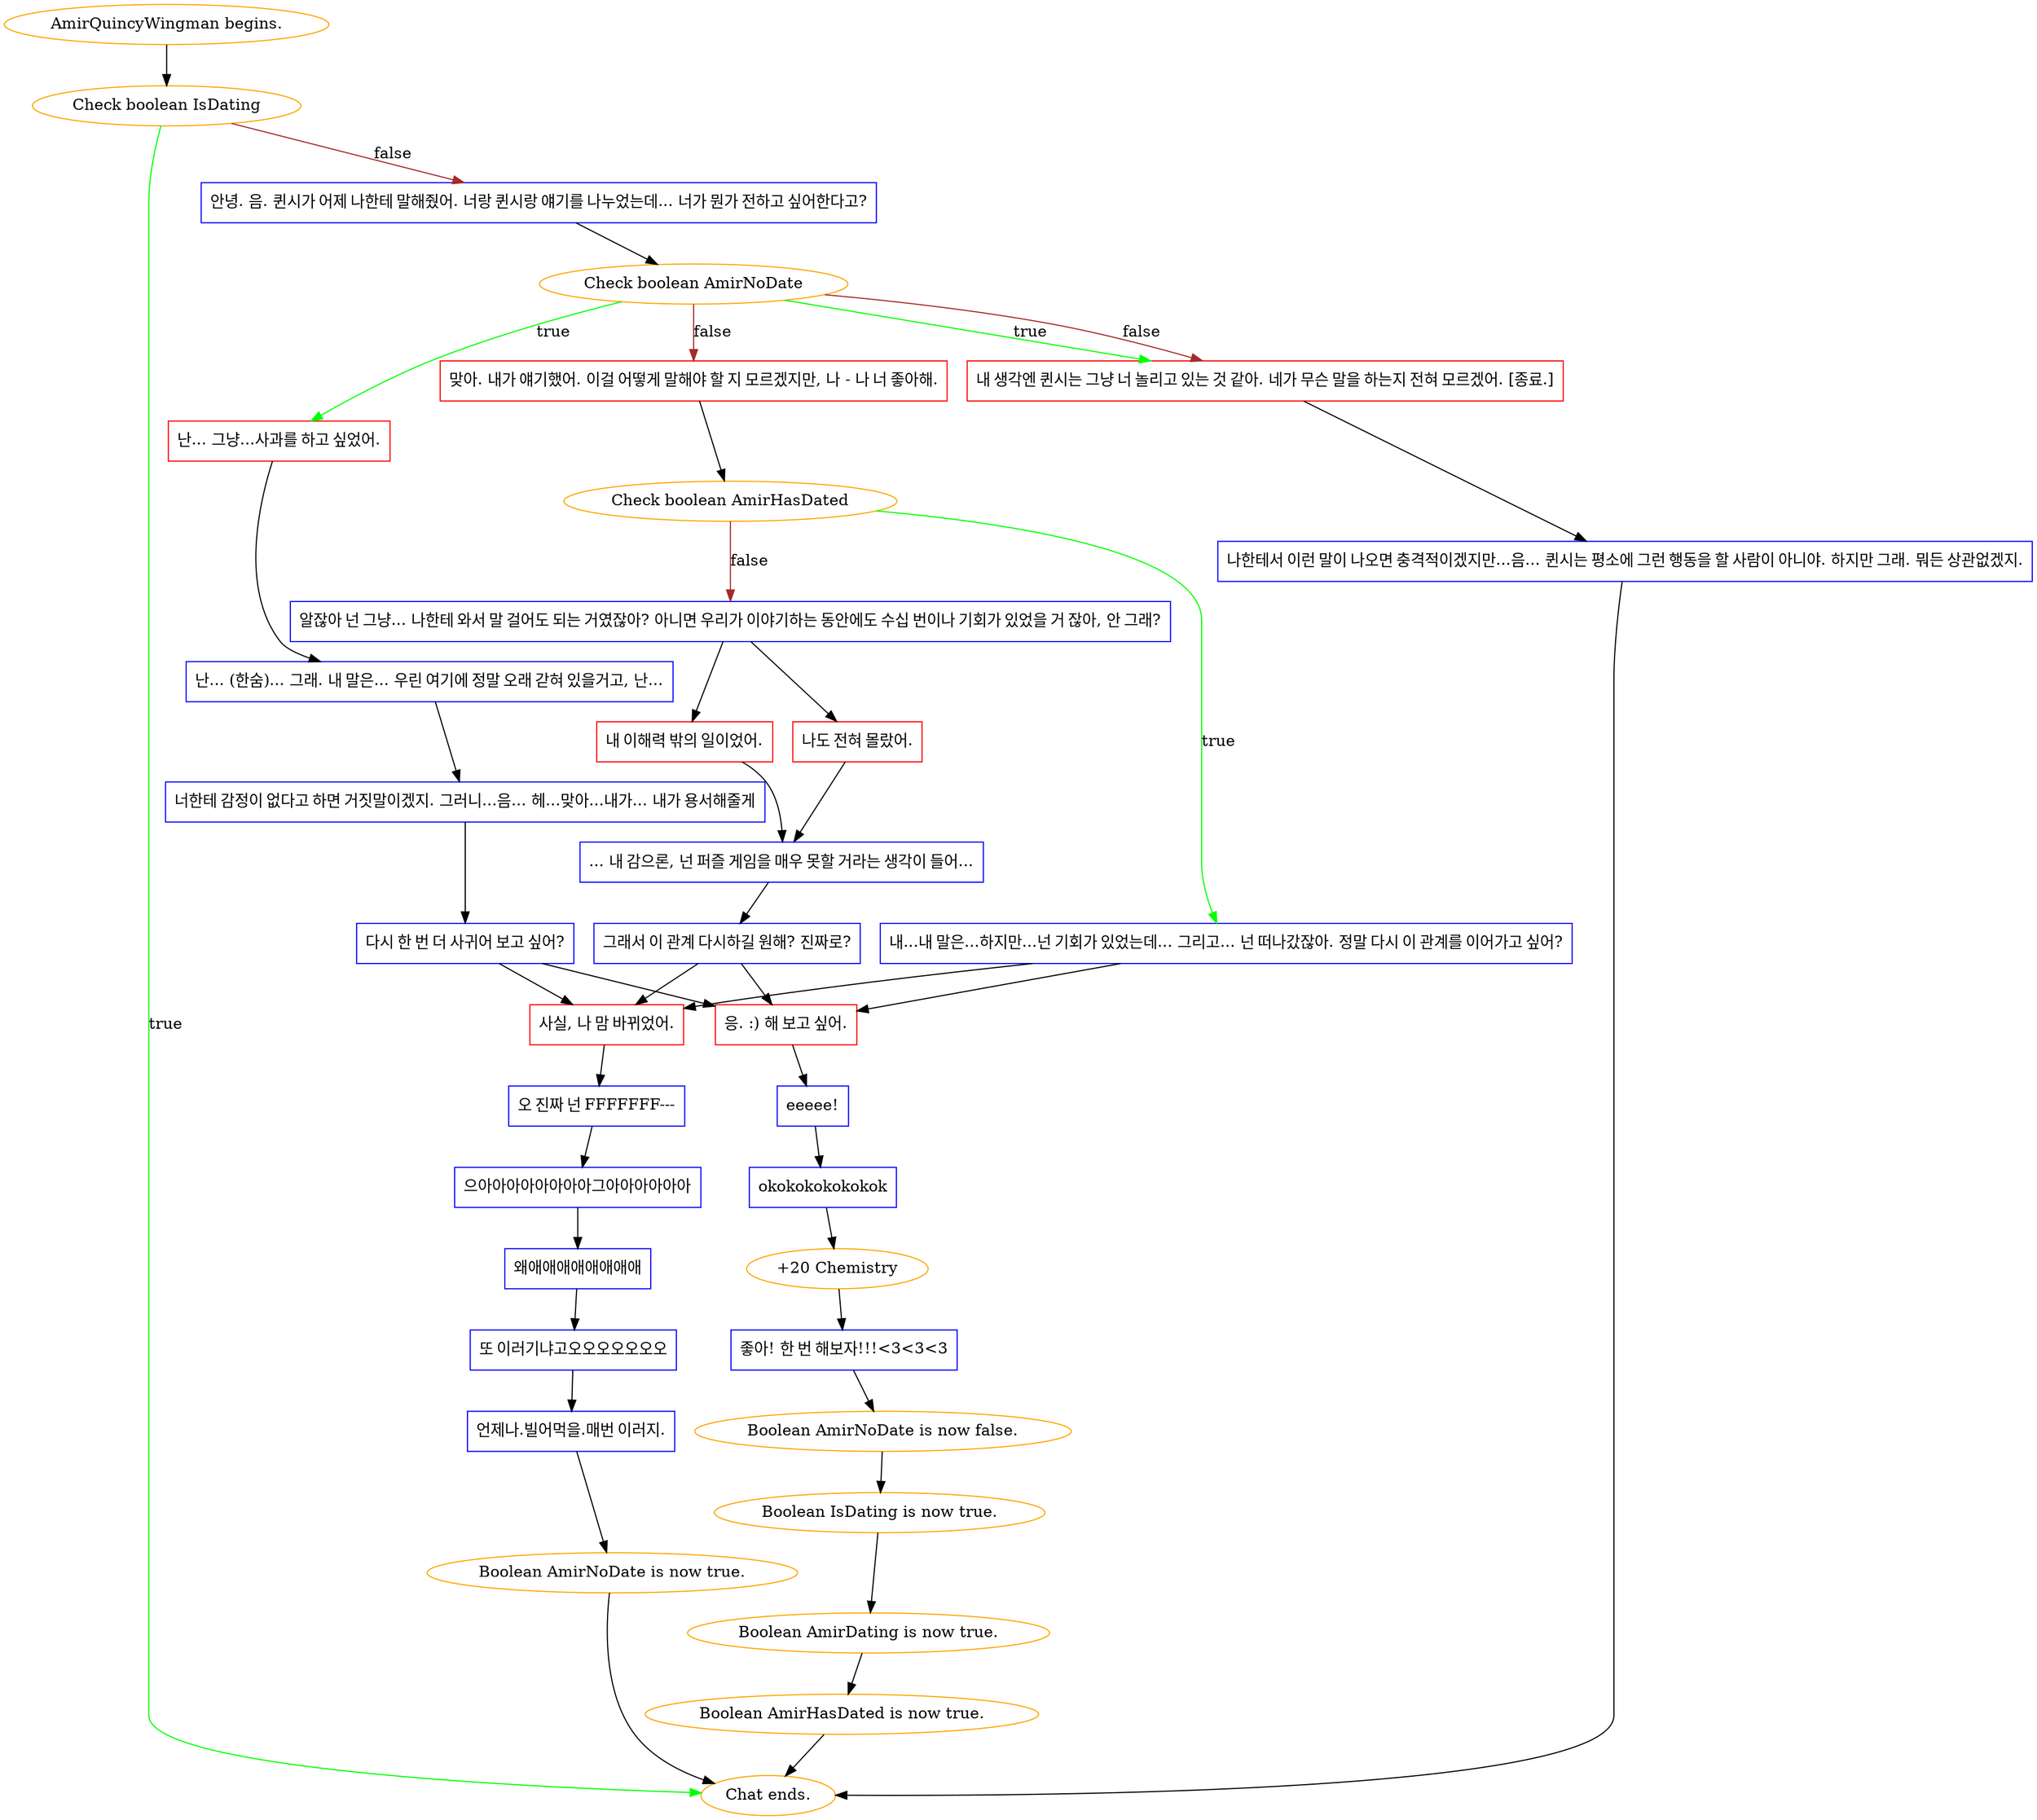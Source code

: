 digraph {
	"AmirQuincyWingman begins." [color=orange];
		"AmirQuincyWingman begins." -> j724089190;
	j724089190 [label="Check boolean IsDating",color=orange];
		j724089190 -> "Chat ends." [label=true,color=green];
		j724089190 -> j826628237 [label=false,color=brown];
	"Chat ends." [color=orange];
	j826628237 [label="안녕. 음. 퀸시가 어제 나한테 말해줬어. 너랑 퀸시랑 얘기를 나누었는데... 너가 뭔가 전하고 싶어한다고?",shape=box,color=blue];
		j826628237 -> j1713116651;
	j1713116651 [label="Check boolean AmirNoDate",color=orange];
		j1713116651 -> j562359457 [label=true,color=green];
		j1713116651 -> j951893450 [label=true,color=green];
		j1713116651 -> j2483614826 [label=false,color=brown];
		j1713116651 -> j951893450 [label=false,color=brown];
	j562359457 [label="난... 그냥...사과를 하고 싶었어.",shape=box,color=red];
		j562359457 -> j2484261256;
	j951893450 [label="내 생각엔 퀸시는 그냥 너 놀리고 있는 것 같아. 네가 무슨 말을 하는지 전혀 모르겠어. [종료.]",shape=box,color=red];
		j951893450 -> j777760522;
	j2483614826 [label="맞아. 내가 얘기했어. 이걸 어떻게 말해야 할 지 모르겠지만, 나 - 나 너 좋아해.",shape=box,color=red];
		j2483614826 -> j3450431594;
	j2484261256 [label="난... (한숨)... 그래. 내 말은... 우린 여기에 정말 오래 갇혀 있을거고, 난...",shape=box,color=blue];
		j2484261256 -> j4283866226;
	j777760522 [label="나한테서 이런 말이 나오면 충격적이겠지만...음... 퀸시는 평소에 그런 행동을 할 사람이 아니야. 하지만 그래. 뭐든 상관없겠지.",shape=box,color=blue];
		j777760522 -> "Chat ends.";
	j3450431594 [label="Check boolean AmirHasDated",color=orange];
		j3450431594 -> j3201751798 [label=true,color=green];
		j3450431594 -> j66600179 [label=false,color=brown];
	j4283866226 [label="너한테 감정이 없다고 하면 거짓말이겠지. 그러니...음... 헤...맞아...내가... 내가 용서해줄게",shape=box,color=blue];
		j4283866226 -> j1806176399;
	j3201751798 [label="내...내 말은...하지만...넌 기회가 있었는데... 그리고... 넌 떠나갔잖아. 정말 다시 이 관계를 이어가고 싶어?",shape=box,color=blue];
		j3201751798 -> j2939356714;
		j3201751798 -> j3378709003;
	j66600179 [label="알잖아 넌 그냥... 나한테 와서 말 걸어도 되는 거였잖아? 아니면 우리가 이야기하는 동안에도 수십 번이나 기회가 있었을 거 잖아, 안 그래?",shape=box,color=blue];
		j66600179 -> j2500027669;
		j66600179 -> j3176733728;
	j1806176399 [label="다시 한 번 더 사귀어 보고 싶어?",shape=box,color=blue];
		j1806176399 -> j2939356714;
		j1806176399 -> j3378709003;
	j2939356714 [label="응. :) 해 보고 싶어.",shape=box,color=red];
		j2939356714 -> j3324244273;
	j3378709003 [label="사실, 나 맘 바뀌었어.",shape=box,color=red];
		j3378709003 -> j1804641964;
	j2500027669 [label="나도 전혀 몰랐어.",shape=box,color=red];
		j2500027669 -> j921469480;
	j3176733728 [label="내 이해력 밖의 일이었어.",shape=box,color=red];
		j3176733728 -> j921469480;
	j3324244273 [label="eeeee!",shape=box,color=blue];
		j3324244273 -> j3100509893;
	j1804641964 [label="오 진짜 넌 FFFFFFF---",shape=box,color=blue];
		j1804641964 -> j1160877923;
	j921469480 [label="... 내 감으론, 넌 퍼즐 게임을 매우 못할 거라는 생각이 들어...",shape=box,color=blue];
		j921469480 -> j3666138478;
	j3100509893 [label="okokokokokokok",shape=box,color=blue];
		j3100509893 -> j3095785061;
	j1160877923 [label="으아아아아아아아아그아아아아아아",shape=box,color=blue];
		j1160877923 -> j3435716809;
	j3666138478 [label="그래서 이 관계 다시하길 원해? 진짜로?",shape=box,color=blue];
		j3666138478 -> j2939356714;
		j3666138478 -> j3378709003;
	j3095785061 [label="+20 Chemistry",color=orange];
		j3095785061 -> j1124871962;
	j3435716809 [label="왜애애애애애애애애",shape=box,color=blue];
		j3435716809 -> j4236971298;
	j1124871962 [label="좋아! 한 번 해보자!!!<3<3<3",shape=box,color=blue];
		j1124871962 -> j1208662821;
	j4236971298 [label="또 이러기냐고오오오오오오오",shape=box,color=blue];
		j4236971298 -> j465298983;
	j1208662821 [label="Boolean AmirNoDate is now false.",color=orange];
		j1208662821 -> j218661509;
	j465298983 [label="언제나.빌어먹을.매번 이러지.",shape=box,color=blue];
		j465298983 -> j1438323710;
	j218661509 [label="Boolean IsDating is now true.",color=orange];
		j218661509 -> j2815014746;
	j1438323710 [label="Boolean AmirNoDate is now true.",color=orange];
		j1438323710 -> "Chat ends.";
	j2815014746 [label="Boolean AmirDating is now true.",color=orange];
		j2815014746 -> j912964709;
	j912964709 [label="Boolean AmirHasDated is now true.",color=orange];
		j912964709 -> "Chat ends.";
}